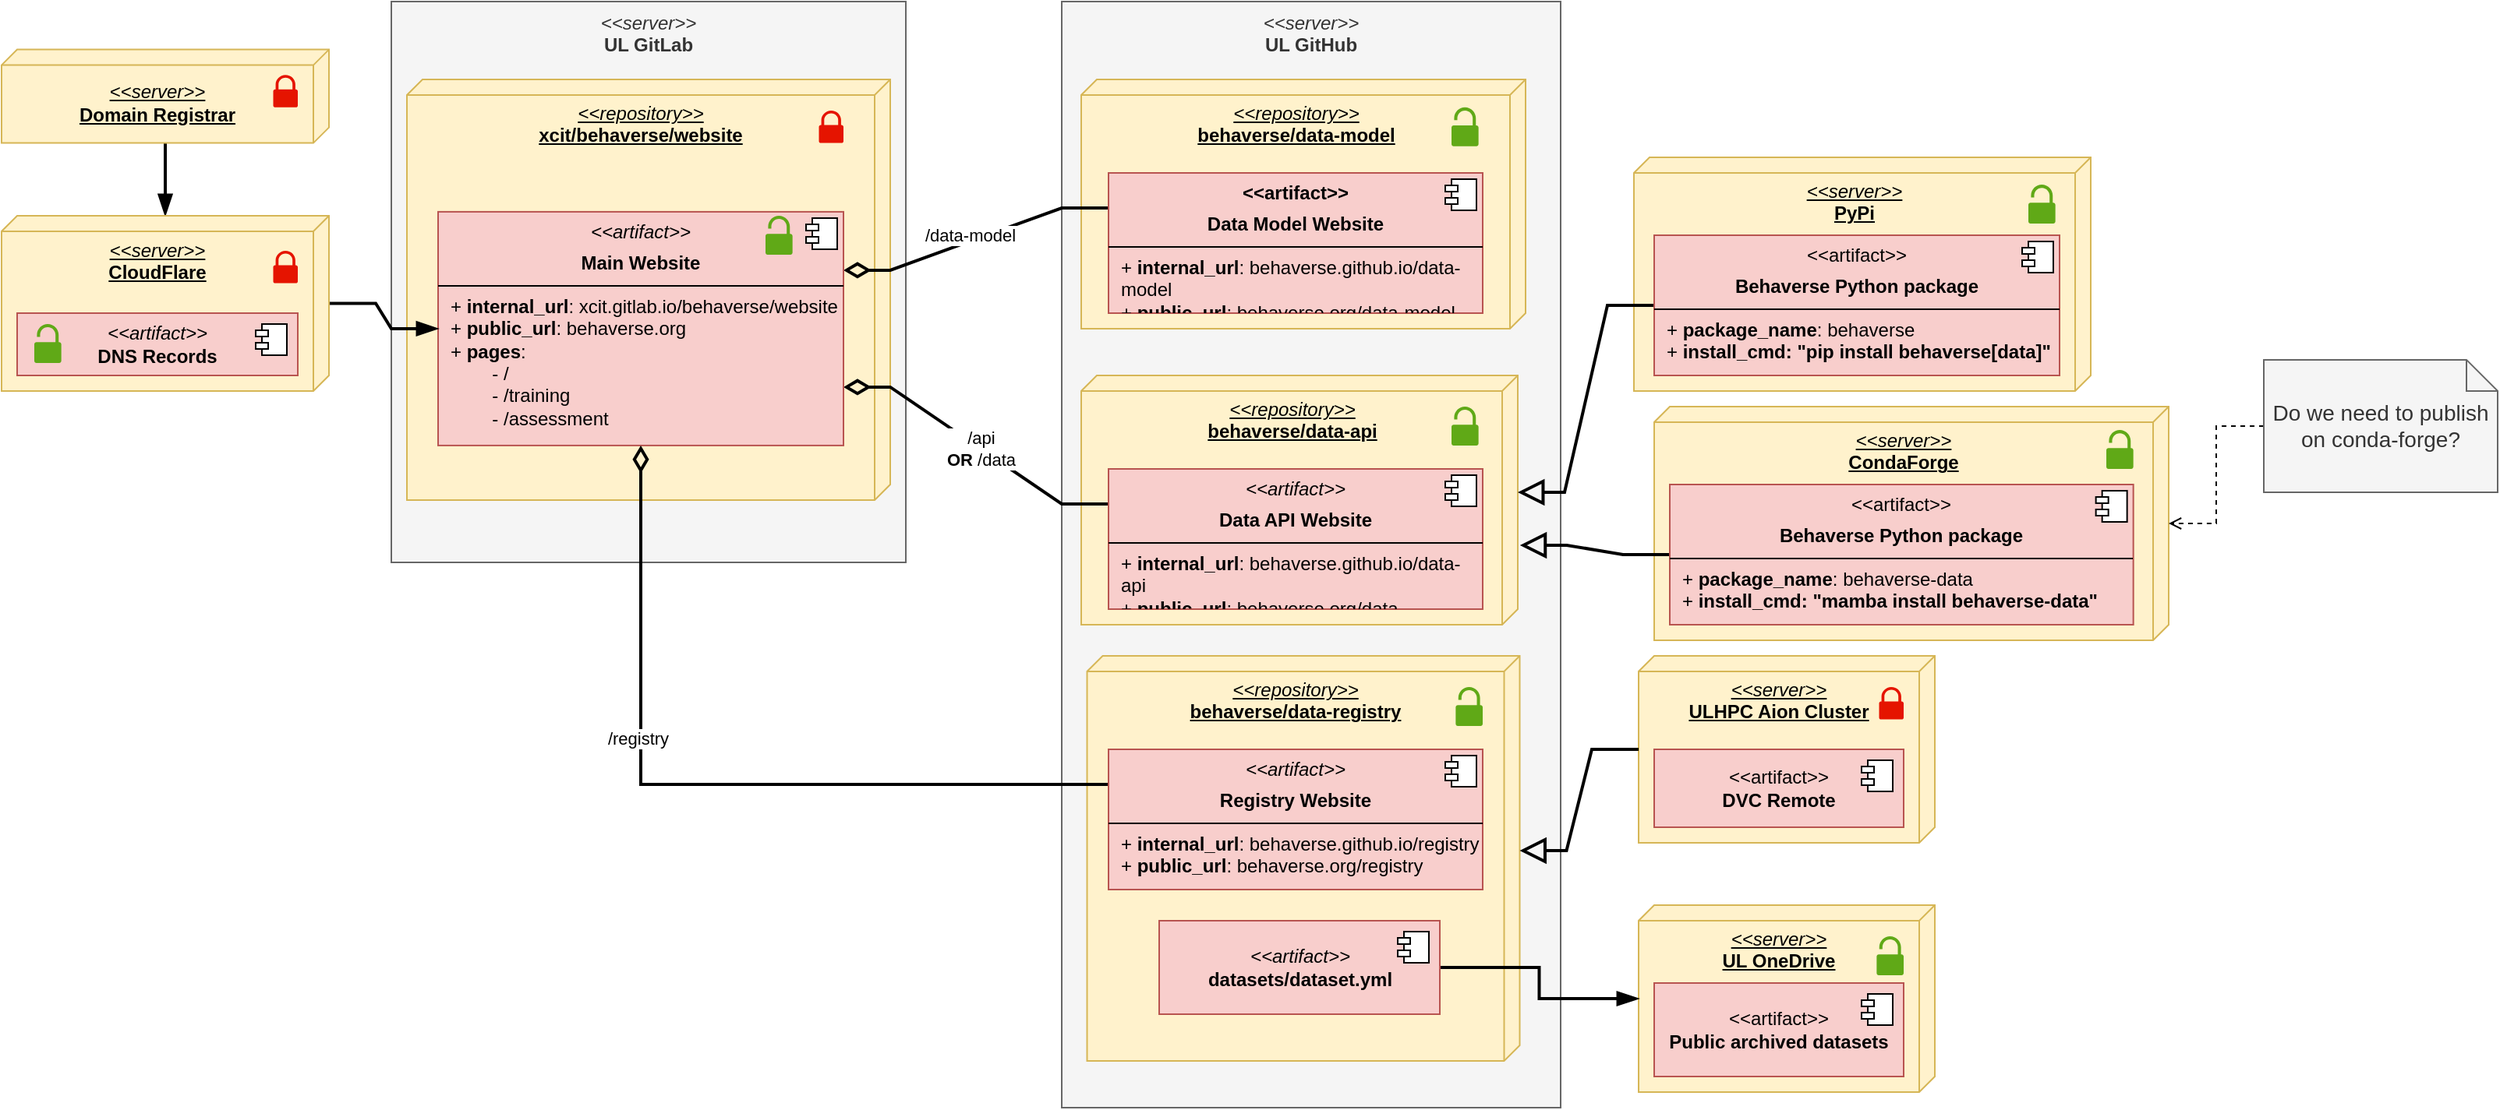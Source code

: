 <mxfile version="24.4.13" type="device">
  <diagram name="Page-1" id="b5b7bab2-c9e2-2cf4-8b2a-24fd1a2a6d21">
    <mxGraphModel dx="2510" dy="913" grid="1" gridSize="10" guides="1" tooltips="1" connect="1" arrows="1" fold="1" page="1" pageScale="1" pageWidth="827" pageHeight="1169" background="none" math="0" shadow="0">
      <root>
        <mxCell id="0" />
        <mxCell id="1" parent="0" />
        <mxCell id="YqiS23aqAcduzxBvquNL-56" value="&lt;i&gt;&amp;lt;&amp;lt;server&amp;gt;&amp;gt;&lt;/i&gt;&lt;div&gt;&lt;b&gt;PyPi&lt;/b&gt;&lt;/div&gt;" style="verticalAlign=top;align=center;spacingTop=8;spacingLeft=2;spacingRight=12;shape=cube;size=10;direction=south;fontStyle=4;html=1;whiteSpace=wrap;fillColor=#fff2cc;strokeColor=#d6b656;" parent="1" vertex="1">
          <mxGeometry x="837" y="270" width="293" height="150" as="geometry" />
        </mxCell>
        <mxCell id="YqiS23aqAcduzxBvquNL-55" value="&lt;i&gt;&amp;lt;&amp;lt;server&amp;gt;&amp;gt;&lt;/i&gt;&lt;div&gt;&lt;b&gt;CondaForge&lt;/b&gt;&lt;/div&gt;" style="verticalAlign=top;align=center;spacingTop=8;spacingLeft=2;spacingRight=12;shape=cube;size=10;direction=south;fontStyle=4;html=1;whiteSpace=wrap;fillColor=#fff2cc;strokeColor=#d6b656;" parent="1" vertex="1">
          <mxGeometry x="850" y="430" width="330" height="150" as="geometry" />
        </mxCell>
        <mxCell id="YqiS23aqAcduzxBvquNL-2" value="&lt;div&gt;&lt;i&gt;&amp;lt;&amp;lt;server&amp;gt;&amp;gt;&lt;/i&gt;&lt;/div&gt;&lt;b&gt;UL GitHub&lt;/b&gt;" style="rounded=0;whiteSpace=wrap;html=1;verticalAlign=top;fillColor=#f5f5f5;fontColor=#333333;strokeColor=#666666;" parent="1" vertex="1">
          <mxGeometry x="470" y="170" width="320" height="710" as="geometry" />
        </mxCell>
        <mxCell id="YqiS23aqAcduzxBvquNL-11" value="&lt;i&gt;&amp;lt;&amp;lt;repository&amp;gt;&amp;gt;&lt;/i&gt;&lt;div&gt;&lt;b&gt;behaverse/data-model&lt;/b&gt;&lt;/div&gt;" style="verticalAlign=top;align=center;spacingTop=8;spacingLeft=2;spacingRight=12;shape=cube;size=10;direction=south;fontStyle=4;html=1;whiteSpace=wrap;fillColor=#fff2cc;strokeColor=#d6b656;" parent="1" vertex="1">
          <mxGeometry x="482.5" y="220" width="285" height="160" as="geometry" />
        </mxCell>
        <mxCell id="YqiS23aqAcduzxBvquNL-1" value="&lt;div&gt;&lt;i&gt;&amp;lt;&amp;lt;server&amp;gt;&amp;gt;&lt;/i&gt;&lt;/div&gt;&lt;b&gt;UL GitLab&lt;/b&gt;" style="rounded=0;whiteSpace=wrap;html=1;verticalAlign=top;fillColor=#f5f5f5;fontColor=#333333;strokeColor=#666666;" parent="1" vertex="1">
          <mxGeometry x="40" y="170" width="330" height="360" as="geometry" />
        </mxCell>
        <mxCell id="YqiS23aqAcduzxBvquNL-3" value="&lt;i&gt;&amp;lt;&amp;lt;repository&amp;gt;&amp;gt;&lt;/i&gt;&lt;div&gt;&lt;b&gt;xcit/behaverse/website&lt;/b&gt;&lt;/div&gt;" style="verticalAlign=top;align=center;spacingTop=8;spacingLeft=2;spacingRight=12;shape=cube;size=10;direction=south;fontStyle=4;html=1;whiteSpace=wrap;fillColor=#fff2cc;strokeColor=#d6b656;" parent="1" vertex="1">
          <mxGeometry x="50" y="220" width="310" height="270" as="geometry" />
        </mxCell>
        <mxCell id="YqiS23aqAcduzxBvquNL-4" value="&lt;i&gt;&amp;lt;&amp;lt;repository&amp;gt;&amp;gt;&lt;/i&gt;&lt;div&gt;&lt;b&gt;behaverse/data-api&lt;/b&gt;&lt;/div&gt;" style="verticalAlign=top;align=center;spacingTop=8;spacingLeft=2;spacingRight=12;shape=cube;size=10;direction=south;fontStyle=4;html=1;whiteSpace=wrap;fillColor=#fff2cc;strokeColor=#d6b656;" parent="1" vertex="1">
          <mxGeometry x="482.5" y="410" width="280" height="160" as="geometry" />
        </mxCell>
        <mxCell id="YqiS23aqAcduzxBvquNL-13" style="edgeStyle=entityRelationEdgeStyle;rounded=0;orthogonalLoop=1;jettySize=auto;html=1;endArrow=none;endFill=0;startArrow=diamondThin;startFill=0;exitX=1;exitY=0.25;exitDx=0;exitDy=0;startSize=12;entryX=0;entryY=0.25;entryDx=0;entryDy=0;strokeWidth=2;" parent="1" source="YqiS23aqAcduzxBvquNL-5" target="YqiS23aqAcduzxBvquNL-9" edge="1">
          <mxGeometry relative="1" as="geometry" />
        </mxCell>
        <mxCell id="YqiS23aqAcduzxBvquNL-65" value="/data-model" style="edgeLabel;html=1;align=center;verticalAlign=middle;resizable=0;points=[];" parent="YqiS23aqAcduzxBvquNL-13" vertex="1" connectable="0">
          <mxGeometry x="-0.038" y="4" relative="1" as="geometry">
            <mxPoint as="offset" />
          </mxGeometry>
        </mxCell>
        <mxCell id="YqiS23aqAcduzxBvquNL-14" style="edgeStyle=entityRelationEdgeStyle;rounded=0;orthogonalLoop=1;jettySize=auto;html=1;endArrow=none;endFill=0;startArrow=diamondThin;startFill=0;startSize=12;exitX=1;exitY=0.75;exitDx=0;exitDy=0;strokeWidth=2;entryX=0;entryY=0.25;entryDx=0;entryDy=0;" parent="1" source="YqiS23aqAcduzxBvquNL-5" target="YqiS23aqAcduzxBvquNL-7" edge="1">
          <mxGeometry relative="1" as="geometry">
            <Array as="points">
              <mxPoint x="390" y="450" />
              <mxPoint x="310" y="440" />
            </Array>
          </mxGeometry>
        </mxCell>
        <mxCell id="YqiS23aqAcduzxBvquNL-64" value="/api&lt;br&gt;&lt;b&gt;OR&lt;/b&gt; /data" style="edgeLabel;html=1;align=center;verticalAlign=middle;resizable=0;points=[];" parent="YqiS23aqAcduzxBvquNL-14" vertex="1" connectable="0">
          <mxGeometry x="0.032" relative="1" as="geometry">
            <mxPoint as="offset" />
          </mxGeometry>
        </mxCell>
        <mxCell id="YqiS23aqAcduzxBvquNL-5" value="&lt;p style=&quot;margin:0px;margin-top:6px;text-align:center;&quot;&gt;&lt;i style=&quot;&quot;&gt;&amp;lt;&amp;lt;artifact&amp;gt;&amp;gt;&lt;/i&gt;&lt;/p&gt;&lt;p style=&quot;margin:0px;margin-top:6px;text-align:center;&quot;&gt;&lt;b&gt;Main Website&lt;/b&gt;&lt;/p&gt;&lt;hr size=&quot;1&quot; style=&quot;border-style:solid;&quot;&gt;&lt;p style=&quot;margin:0px;margin-left:8px;&quot;&gt;+ &lt;b&gt;internal_url&lt;/b&gt;: xcit.gitlab.io/behaverse/website&lt;br&gt;&lt;/p&gt;&lt;p style=&quot;margin:0px;margin-left:8px;&quot;&gt;+ &lt;b&gt;public_url&lt;/b&gt;: behaverse.org&lt;/p&gt;&lt;p style=&quot;margin:0px;margin-left:8px;&quot;&gt;+ &lt;b&gt;pages&lt;/b&gt;:&lt;/p&gt;&lt;p style=&quot;margin:0px;margin-left:8px;&quot;&gt;&lt;span style=&quot;white-space: pre;&quot;&gt;&#x9;&lt;/span&gt;- /&lt;br&gt;&lt;/p&gt;&lt;p style=&quot;margin:0px;margin-left:8px;&quot;&gt;&lt;span style=&quot;white-space: pre;&quot;&gt;&#x9;&lt;/span&gt;- /training&lt;br&gt;&lt;/p&gt;&lt;p style=&quot;margin:0px;margin-left:8px;&quot;&gt;&lt;span style=&quot;white-space: pre;&quot;&gt;&#x9;&lt;/span&gt;- /assessment&lt;br&gt;&lt;/p&gt;" style="align=left;overflow=fill;html=1;dropTarget=0;whiteSpace=wrap;fillColor=#f8cecc;strokeColor=#b85450;" parent="1" vertex="1">
          <mxGeometry x="70" y="304.95" width="260" height="150" as="geometry" />
        </mxCell>
        <mxCell id="YqiS23aqAcduzxBvquNL-6" value="" style="shape=component;jettyWidth=8;jettyHeight=4;" parent="YqiS23aqAcduzxBvquNL-5" vertex="1">
          <mxGeometry x="1" width="20" height="20" relative="1" as="geometry">
            <mxPoint x="-24" y="4" as="offset" />
          </mxGeometry>
        </mxCell>
        <mxCell id="YqiS23aqAcduzxBvquNL-7" value="&lt;p style=&quot;margin:0px;margin-top:6px;text-align:center;&quot;&gt;&lt;i&gt;&amp;lt;&amp;lt;artifact&amp;gt;&amp;gt;&lt;/i&gt;&lt;/p&gt;&lt;p style=&quot;margin:0px;margin-top:6px;text-align:center;&quot;&gt;&lt;b&gt;Data API Website&lt;/b&gt;&lt;/p&gt;&lt;hr size=&quot;1&quot; style=&quot;border-style:solid;&quot;&gt;&lt;p style=&quot;margin:0px;margin-left:8px;&quot;&gt;+&amp;nbsp;&lt;b&gt;internal_url&lt;/b&gt;: behaverse.github.io/data-api&lt;br&gt;&lt;/p&gt;&lt;p style=&quot;margin:0px;margin-left:8px;&quot;&gt;+ &lt;b&gt;public_url&lt;/b&gt;: behaverse.org/data&lt;/p&gt;" style="align=left;overflow=fill;html=1;dropTarget=0;whiteSpace=wrap;fillColor=#f8cecc;strokeColor=#b85450;" parent="1" vertex="1">
          <mxGeometry x="500" y="470" width="240" height="90" as="geometry" />
        </mxCell>
        <mxCell id="YqiS23aqAcduzxBvquNL-8" value="" style="shape=component;jettyWidth=8;jettyHeight=4;" parent="YqiS23aqAcduzxBvquNL-7" vertex="1">
          <mxGeometry x="1" width="20" height="20" relative="1" as="geometry">
            <mxPoint x="-24" y="4" as="offset" />
          </mxGeometry>
        </mxCell>
        <mxCell id="YqiS23aqAcduzxBvquNL-9" value="&lt;p style=&quot;margin:0px;margin-top:6px;text-align:center;&quot;&gt;&lt;b&gt;&amp;lt;&amp;lt;artifact&amp;gt;&amp;gt;&lt;/b&gt;&lt;/p&gt;&lt;p style=&quot;margin:0px;margin-top:6px;text-align:center;&quot;&gt;&lt;b&gt;Data Model Website&lt;/b&gt;&lt;/p&gt;&lt;hr size=&quot;1&quot; style=&quot;border-style:solid;&quot;&gt;&lt;p style=&quot;margin:0px;margin-left:8px;&quot;&gt;+&amp;nbsp;&lt;b&gt;internal_url&lt;/b&gt;: behaverse.github.io/data-model&lt;br&gt;&lt;/p&gt;&lt;p style=&quot;margin:0px;margin-left:8px;&quot;&gt;+ &lt;b&gt;public_url&lt;/b&gt;: behaverse.org/data-model&lt;/p&gt;" style="align=left;overflow=fill;html=1;dropTarget=0;whiteSpace=wrap;fillColor=#f8cecc;strokeColor=#b85450;" parent="1" vertex="1">
          <mxGeometry x="500" y="280" width="240" height="90" as="geometry" />
        </mxCell>
        <mxCell id="YqiS23aqAcduzxBvquNL-10" value="" style="shape=component;jettyWidth=8;jettyHeight=4;" parent="YqiS23aqAcduzxBvquNL-9" vertex="1">
          <mxGeometry x="1" width="20" height="20" relative="1" as="geometry">
            <mxPoint x="-24" y="4" as="offset" />
          </mxGeometry>
        </mxCell>
        <mxCell id="YqiS23aqAcduzxBvquNL-12" value="&lt;i&gt;&amp;lt;&amp;lt;repository&amp;gt;&amp;gt;&lt;/i&gt;&lt;div&gt;&lt;b&gt;behaverse/data-registry&lt;/b&gt;&lt;/div&gt;" style="verticalAlign=top;align=center;spacingTop=8;spacingLeft=2;spacingRight=12;shape=cube;size=10;direction=south;fontStyle=4;html=1;whiteSpace=wrap;fillColor=#fff2cc;strokeColor=#d6b656;" parent="1" vertex="1">
          <mxGeometry x="486.25" y="590" width="277.5" height="260" as="geometry" />
        </mxCell>
        <mxCell id="YqiS23aqAcduzxBvquNL-18" style="edgeStyle=orthogonalEdgeStyle;rounded=0;orthogonalLoop=1;jettySize=auto;html=1;endArrow=diamondThin;endFill=0;endSize=12;strokeWidth=2;exitX=0;exitY=0.25;exitDx=0;exitDy=0;" parent="1" source="YqiS23aqAcduzxBvquNL-16" target="YqiS23aqAcduzxBvquNL-5" edge="1">
          <mxGeometry relative="1" as="geometry" />
        </mxCell>
        <mxCell id="YqiS23aqAcduzxBvquNL-63" value="/registry" style="edgeLabel;html=1;align=center;verticalAlign=middle;resizable=0;points=[];" parent="YqiS23aqAcduzxBvquNL-18" vertex="1" connectable="0">
          <mxGeometry x="0.276" y="2" relative="1" as="geometry">
            <mxPoint as="offset" />
          </mxGeometry>
        </mxCell>
        <mxCell id="YqiS23aqAcduzxBvquNL-16" value="&lt;p style=&quot;margin:0px;margin-top:6px;text-align:center;&quot;&gt;&lt;i&gt;&amp;lt;&amp;lt;artifact&amp;gt;&amp;gt;&lt;/i&gt;&lt;/p&gt;&lt;p style=&quot;margin:0px;margin-top:6px;text-align:center;&quot;&gt;&lt;b&gt;Registry Website&lt;/b&gt;&lt;/p&gt;&lt;hr size=&quot;1&quot; style=&quot;border-style:solid;&quot;&gt;&lt;p style=&quot;margin:0px;margin-left:8px;&quot;&gt;+&amp;nbsp;&lt;b&gt;internal_url&lt;/b&gt;: behaverse.github.io/registry&lt;br&gt;&lt;/p&gt;&lt;p style=&quot;margin:0px;margin-left:8px;&quot;&gt;+ &lt;b&gt;public_url&lt;/b&gt;: behaverse.org/registry&lt;/p&gt;" style="align=left;overflow=fill;html=1;dropTarget=0;whiteSpace=wrap;fillColor=#f8cecc;strokeColor=#b85450;" parent="1" vertex="1">
          <mxGeometry x="500" y="650" width="240" height="90" as="geometry" />
        </mxCell>
        <mxCell id="YqiS23aqAcduzxBvquNL-17" value="" style="shape=component;jettyWidth=8;jettyHeight=4;" parent="YqiS23aqAcduzxBvquNL-16" vertex="1">
          <mxGeometry x="1" width="20" height="20" relative="1" as="geometry">
            <mxPoint x="-24" y="4" as="offset" />
          </mxGeometry>
        </mxCell>
        <mxCell id="YqiS23aqAcduzxBvquNL-22" style="edgeStyle=entityRelationEdgeStyle;rounded=0;orthogonalLoop=1;jettySize=auto;html=1;entryX=0;entryY=0;entryDx=75;entryDy=0;entryPerimeter=0;strokeWidth=2;endArrow=block;endFill=0;startSize=12;endSize=12;" parent="1" source="YqiS23aqAcduzxBvquNL-67" target="YqiS23aqAcduzxBvquNL-4" edge="1">
          <mxGeometry relative="1" as="geometry" />
        </mxCell>
        <mxCell id="YqiS23aqAcduzxBvquNL-23" style="edgeStyle=entityRelationEdgeStyle;rounded=0;orthogonalLoop=1;jettySize=auto;html=1;entryX=0.681;entryY=-0.005;entryDx=0;entryDy=0;entryPerimeter=0;endArrow=block;endFill=0;endSize=12;strokeWidth=2;" parent="1" source="YqiS23aqAcduzxBvquNL-69" target="YqiS23aqAcduzxBvquNL-4" edge="1">
          <mxGeometry relative="1" as="geometry" />
        </mxCell>
        <mxCell id="YqiS23aqAcduzxBvquNL-24" value="&lt;i&gt;&amp;lt;&amp;lt;server&amp;gt;&amp;gt;&lt;/i&gt;&lt;div&gt;&lt;b&gt;UL OneDrive&lt;/b&gt;&lt;/div&gt;" style="verticalAlign=top;align=center;spacingTop=8;spacingLeft=2;spacingRight=12;shape=cube;size=10;direction=south;fontStyle=4;html=1;whiteSpace=wrap;fillColor=#fff2cc;strokeColor=#d6b656;" parent="1" vertex="1">
          <mxGeometry x="840" y="750" width="190" height="120" as="geometry" />
        </mxCell>
        <mxCell id="YqiS23aqAcduzxBvquNL-25" value="&lt;i&gt;&amp;lt;&amp;lt;server&amp;gt;&amp;gt;&lt;/i&gt;&lt;div&gt;&lt;b&gt;ULHPC Aion Cluster&lt;/b&gt;&lt;/div&gt;" style="verticalAlign=top;align=center;spacingTop=8;spacingLeft=2;spacingRight=12;shape=cube;size=10;direction=south;fontStyle=4;html=1;whiteSpace=wrap;fillColor=#fff2cc;strokeColor=#d6b656;" parent="1" vertex="1">
          <mxGeometry x="840" y="590" width="190" height="120" as="geometry" />
        </mxCell>
        <mxCell id="YqiS23aqAcduzxBvquNL-27" style="edgeStyle=entityRelationEdgeStyle;rounded=0;orthogonalLoop=1;jettySize=auto;html=1;entryX=0;entryY=0;entryDx=125;entryDy=0;entryPerimeter=0;strokeWidth=2;endArrow=block;endFill=0;endSize=12;" parent="1" source="YqiS23aqAcduzxBvquNL-25" target="YqiS23aqAcduzxBvquNL-12" edge="1">
          <mxGeometry relative="1" as="geometry" />
        </mxCell>
        <mxCell id="YqiS23aqAcduzxBvquNL-66" style="edgeStyle=orthogonalEdgeStyle;rounded=0;orthogonalLoop=1;jettySize=auto;html=1;strokeWidth=2;endArrow=blockThin;endFill=1;endSize=9;" parent="1" source="YqiS23aqAcduzxBvquNL-32" target="YqiS23aqAcduzxBvquNL-24" edge="1">
          <mxGeometry relative="1" as="geometry" />
        </mxCell>
        <mxCell id="YqiS23aqAcduzxBvquNL-32" value="&lt;i&gt;&amp;lt;&amp;lt;artifact&amp;gt;&amp;gt;&lt;br&gt;&lt;/i&gt;&lt;b&gt;datasets/dataset.yml&lt;/b&gt;" style="html=1;dropTarget=0;whiteSpace=wrap;fillColor=#f8cecc;strokeColor=#b85450;" parent="1" vertex="1">
          <mxGeometry x="532.5" y="760" width="180" height="60" as="geometry" />
        </mxCell>
        <mxCell id="YqiS23aqAcduzxBvquNL-33" value="" style="shape=module;jettyWidth=8;jettyHeight=4;" parent="YqiS23aqAcduzxBvquNL-32" vertex="1">
          <mxGeometry x="1" width="20" height="20" relative="1" as="geometry">
            <mxPoint x="-27" y="7" as="offset" />
          </mxGeometry>
        </mxCell>
        <mxCell id="YqiS23aqAcduzxBvquNL-38" value="&amp;lt;&amp;lt;artifact&amp;gt;&amp;gt;&lt;br&gt;&lt;b&gt;DVC Remote&lt;/b&gt;" style="html=1;dropTarget=0;whiteSpace=wrap;fillColor=#f8cecc;strokeColor=#b85450;" parent="1" vertex="1">
          <mxGeometry x="850" y="650" width="160" height="50" as="geometry" />
        </mxCell>
        <mxCell id="YqiS23aqAcduzxBvquNL-39" value="" style="shape=module;jettyWidth=8;jettyHeight=4;" parent="YqiS23aqAcduzxBvquNL-38" vertex="1">
          <mxGeometry x="1" width="20" height="20" relative="1" as="geometry">
            <mxPoint x="-27" y="7" as="offset" />
          </mxGeometry>
        </mxCell>
        <mxCell id="YqiS23aqAcduzxBvquNL-40" value="&amp;lt;&amp;lt;artifact&amp;gt;&amp;gt;&lt;br&gt;&lt;b&gt;Public archived datasets&lt;/b&gt;" style="html=1;dropTarget=0;whiteSpace=wrap;fillColor=#f8cecc;strokeColor=#b85450;" parent="1" vertex="1">
          <mxGeometry x="850" y="800" width="160" height="60" as="geometry" />
        </mxCell>
        <mxCell id="YqiS23aqAcduzxBvquNL-41" value="" style="shape=module;jettyWidth=8;jettyHeight=4;" parent="YqiS23aqAcduzxBvquNL-40" vertex="1">
          <mxGeometry x="1" width="20" height="20" relative="1" as="geometry">
            <mxPoint x="-27" y="7" as="offset" />
          </mxGeometry>
        </mxCell>
        <mxCell id="YqiS23aqAcduzxBvquNL-42" value="" style="sketch=0;pointerEvents=1;shadow=0;dashed=0;html=1;fillColor=#e51400;labelPosition=center;verticalLabelPosition=bottom;verticalAlign=top;outlineConnect=0;align=center;shape=mxgraph.office.security.lock_protected;strokeColor=none;aspect=fixed;fontColor=#ffffff;" parent="1" vertex="1">
          <mxGeometry x="314.25" y="240" width="15.748" height="20.81" as="geometry" />
        </mxCell>
        <mxCell id="YqiS23aqAcduzxBvquNL-43" value="" style="sketch=0;pointerEvents=1;shadow=0;dashed=0;html=1;fillColor=#e51400;labelPosition=center;verticalLabelPosition=bottom;verticalAlign=top;outlineConnect=0;align=center;shape=mxgraph.office.security.lock_protected;strokeColor=none;aspect=fixed;fontColor=#ffffff;" parent="1" vertex="1">
          <mxGeometry x="994.25" y="610" width="15.748" height="20.81" as="geometry" />
        </mxCell>
        <mxCell id="YqiS23aqAcduzxBvquNL-48" value="" style="sketch=0;pointerEvents=1;shadow=0;dashed=0;html=1;strokeColor=none;fillColor=#60a917;labelPosition=center;verticalLabelPosition=bottom;verticalAlign=top;outlineConnect=0;align=center;shape=mxgraph.office.security.lock_unprotected;aspect=fixed;fontColor=#ffffff;" parent="1" vertex="1">
          <mxGeometry x="720" y="430" width="17.323" height="24.95" as="geometry" />
        </mxCell>
        <mxCell id="YqiS23aqAcduzxBvquNL-50" value="" style="sketch=0;pointerEvents=1;shadow=0;dashed=0;html=1;strokeColor=none;fillColor=#60a917;labelPosition=center;verticalLabelPosition=bottom;verticalAlign=top;outlineConnect=0;align=center;shape=mxgraph.office.security.lock_unprotected;aspect=fixed;fontColor=#ffffff;" parent="1" vertex="1">
          <mxGeometry x="720" y="237.93" width="17.323" height="24.95" as="geometry" />
        </mxCell>
        <mxCell id="YqiS23aqAcduzxBvquNL-51" value="" style="sketch=0;pointerEvents=1;shadow=0;dashed=0;html=1;strokeColor=none;fillColor=#60a917;labelPosition=center;verticalLabelPosition=bottom;verticalAlign=top;outlineConnect=0;align=center;shape=mxgraph.office.security.lock_unprotected;aspect=fixed;fontColor=#ffffff;" parent="1" vertex="1">
          <mxGeometry x="722.68" y="610" width="17.323" height="24.95" as="geometry" />
        </mxCell>
        <mxCell id="YqiS23aqAcduzxBvquNL-52" value="" style="sketch=0;pointerEvents=1;shadow=0;dashed=0;html=1;strokeColor=none;fillColor=#60a917;labelPosition=center;verticalLabelPosition=bottom;verticalAlign=top;outlineConnect=0;align=center;shape=mxgraph.office.security.lock_unprotected;aspect=fixed;fontColor=#ffffff;" parent="1" vertex="1">
          <mxGeometry x="1090" y="287.53" width="17.323" height="24.95" as="geometry" />
        </mxCell>
        <mxCell id="YqiS23aqAcduzxBvquNL-53" value="" style="sketch=0;pointerEvents=1;shadow=0;dashed=0;html=1;strokeColor=none;fillColor=#60a917;labelPosition=center;verticalLabelPosition=bottom;verticalAlign=top;outlineConnect=0;align=center;shape=mxgraph.office.security.lock_unprotected;aspect=fixed;fontColor=#ffffff;" parent="1" vertex="1">
          <mxGeometry x="1140.0" y="445.05" width="17.323" height="24.95" as="geometry" />
        </mxCell>
        <mxCell id="YqiS23aqAcduzxBvquNL-54" value="" style="sketch=0;pointerEvents=1;shadow=0;dashed=0;html=1;strokeColor=none;fillColor=#60a917;labelPosition=center;verticalLabelPosition=bottom;verticalAlign=top;outlineConnect=0;align=center;shape=mxgraph.office.security.lock_unprotected;aspect=fixed;fontColor=#ffffff;" parent="1" vertex="1">
          <mxGeometry x="992.68" y="770" width="17.323" height="24.95" as="geometry" />
        </mxCell>
        <mxCell id="YqiS23aqAcduzxBvquNL-59" style="edgeStyle=orthogonalEdgeStyle;rounded=0;orthogonalLoop=1;jettySize=auto;html=1;endArrow=blockThin;endFill=1;strokeWidth=2;endSize=9;" parent="1" source="YqiS23aqAcduzxBvquNL-57" target="YqiS23aqAcduzxBvquNL-58" edge="1">
          <mxGeometry relative="1" as="geometry" />
        </mxCell>
        <mxCell id="YqiS23aqAcduzxBvquNL-57" value="&lt;i&gt;&amp;lt;&amp;lt;server&amp;gt;&amp;gt;&lt;/i&gt;&lt;div&gt;&lt;b&gt;Domain R&lt;/b&gt;&lt;span style=&quot;background-color: initial;&quot;&gt;&lt;b&gt;egistrar&lt;/b&gt;&lt;/span&gt;&lt;/div&gt;" style="verticalAlign=middle;align=center;spacingTop=8;spacingLeft=2;spacingRight=12;shape=cube;size=10;direction=south;fontStyle=4;html=1;whiteSpace=wrap;fillColor=#fff2cc;strokeColor=#d6b656;" parent="1" vertex="1">
          <mxGeometry x="-210" y="200.81" width="210" height="60" as="geometry" />
        </mxCell>
        <mxCell id="YqiS23aqAcduzxBvquNL-60" style="edgeStyle=entityRelationEdgeStyle;rounded=0;orthogonalLoop=1;jettySize=auto;html=1;strokeWidth=2;endArrow=blockThin;endFill=1;endSize=9;" parent="1" source="YqiS23aqAcduzxBvquNL-58" target="YqiS23aqAcduzxBvquNL-5" edge="1">
          <mxGeometry relative="1" as="geometry" />
        </mxCell>
        <mxCell id="YqiS23aqAcduzxBvquNL-58" value="&lt;i&gt;&amp;lt;&amp;lt;server&amp;gt;&amp;gt;&lt;/i&gt;&lt;div&gt;&lt;b&gt;CloudFlare&lt;/b&gt;&lt;/div&gt;" style="verticalAlign=top;align=center;spacingTop=8;spacingLeft=2;spacingRight=12;shape=cube;size=10;direction=south;fontStyle=4;html=1;whiteSpace=wrap;fillColor=#fff2cc;strokeColor=#d6b656;" parent="1" vertex="1">
          <mxGeometry x="-210" y="307.5" width="210" height="112.5" as="geometry" />
        </mxCell>
        <mxCell id="YqiS23aqAcduzxBvquNL-61" value="" style="sketch=0;pointerEvents=1;shadow=0;dashed=0;html=1;fillColor=#e51400;labelPosition=center;verticalLabelPosition=bottom;verticalAlign=top;outlineConnect=0;align=center;shape=mxgraph.office.security.lock_protected;strokeColor=none;aspect=fixed;fontColor=#ffffff;" parent="1" vertex="1">
          <mxGeometry x="-35.75" y="217.12" width="15.748" height="20.81" as="geometry" />
        </mxCell>
        <mxCell id="YqiS23aqAcduzxBvquNL-62" value="" style="sketch=0;pointerEvents=1;shadow=0;dashed=0;html=1;fillColor=#e51400;labelPosition=center;verticalLabelPosition=bottom;verticalAlign=top;outlineConnect=0;align=center;shape=mxgraph.office.security.lock_protected;strokeColor=none;aspect=fixed;fontColor=#ffffff;" parent="1" vertex="1">
          <mxGeometry x="-35.75" y="330" width="15.748" height="20.81" as="geometry" />
        </mxCell>
        <mxCell id="YqiS23aqAcduzxBvquNL-67" value="&lt;p style=&quot;margin:0px;margin-top:6px;text-align:center;&quot;&gt;&amp;lt;&amp;lt;artifact&amp;gt;&amp;gt;&lt;/p&gt;&lt;p style=&quot;margin:0px;margin-top:6px;text-align:center;&quot;&gt;&lt;b&gt;Behaverse Python package&lt;/b&gt;&lt;/p&gt;&lt;hr size=&quot;1&quot; style=&quot;border-style:solid;&quot;&gt;&lt;p style=&quot;margin:0px;margin-left:8px;&quot;&gt;+ &lt;b&gt;package_name&lt;/b&gt;: behaverse&lt;br&gt;&lt;/p&gt;&lt;p style=&quot;margin:0px;margin-left:8px;&quot;&gt;+ &lt;b&gt;install_cmd: &quot;pip install behaverse[data]&quot;&lt;/b&gt;&lt;/p&gt;" style="align=left;overflow=fill;html=1;dropTarget=0;whiteSpace=wrap;fillColor=#f8cecc;strokeColor=#b85450;" parent="1" vertex="1">
          <mxGeometry x="850" y="320" width="260" height="90" as="geometry" />
        </mxCell>
        <mxCell id="YqiS23aqAcduzxBvquNL-68" value="" style="shape=component;jettyWidth=8;jettyHeight=4;" parent="YqiS23aqAcduzxBvquNL-67" vertex="1">
          <mxGeometry x="1" width="20" height="20" relative="1" as="geometry">
            <mxPoint x="-24" y="4" as="offset" />
          </mxGeometry>
        </mxCell>
        <mxCell id="YqiS23aqAcduzxBvquNL-69" value="&lt;p style=&quot;margin:0px;margin-top:6px;text-align:center;&quot;&gt;&amp;lt;&amp;lt;artifact&amp;gt;&amp;gt;&lt;/p&gt;&lt;p style=&quot;margin:0px;margin-top:6px;text-align:center;&quot;&gt;&lt;b&gt;Behaverse Python package&lt;/b&gt;&lt;/p&gt;&lt;hr size=&quot;1&quot; style=&quot;border-style:solid;&quot;&gt;&lt;p style=&quot;margin:0px;margin-left:8px;&quot;&gt;+ &lt;b&gt;package_name&lt;/b&gt;: behaverse-data&lt;br&gt;&lt;/p&gt;&lt;p style=&quot;margin:0px;margin-left:8px;&quot;&gt;+ &lt;b&gt;install_cmd: &quot;mamba install behaverse-data&quot;&lt;/b&gt;&lt;/p&gt;" style="align=left;overflow=fill;html=1;dropTarget=0;whiteSpace=wrap;fillColor=#f8cecc;strokeColor=#b85450;" parent="1" vertex="1">
          <mxGeometry x="860" y="480" width="297.32" height="90" as="geometry" />
        </mxCell>
        <mxCell id="YqiS23aqAcduzxBvquNL-70" value="" style="shape=component;jettyWidth=8;jettyHeight=4;" parent="YqiS23aqAcduzxBvquNL-69" vertex="1">
          <mxGeometry x="1" width="20" height="20" relative="1" as="geometry">
            <mxPoint x="-24" y="4" as="offset" />
          </mxGeometry>
        </mxCell>
        <mxCell id="Qzh7GuK2_fVoTPH18z-6-1" value="" style="sketch=0;pointerEvents=1;shadow=0;dashed=0;html=1;strokeColor=none;fillColor=#60a917;labelPosition=center;verticalLabelPosition=bottom;verticalAlign=top;outlineConnect=0;align=center;shape=mxgraph.office.security.lock_unprotected;aspect=fixed;fontColor=#ffffff;" vertex="1" parent="1">
          <mxGeometry x="280" y="307.5" width="17.323" height="24.95" as="geometry" />
        </mxCell>
        <mxCell id="Qzh7GuK2_fVoTPH18z-6-6" style="edgeStyle=orthogonalEdgeStyle;rounded=0;orthogonalLoop=1;jettySize=auto;html=1;dashed=1;endArrow=open;endFill=0;" edge="1" parent="1" source="Qzh7GuK2_fVoTPH18z-6-5" target="YqiS23aqAcduzxBvquNL-55">
          <mxGeometry relative="1" as="geometry" />
        </mxCell>
        <mxCell id="Qzh7GuK2_fVoTPH18z-6-5" value="Do we need to publish on conda-forge?" style="shape=note;strokeWidth=1;fontSize=14;size=20;whiteSpace=wrap;html=1;fillColor=#f5f5f5;fontColor=#333333;strokeColor=#666666;" vertex="1" parent="1">
          <mxGeometry x="1241" y="399.95" width="150" height="85.05" as="geometry" />
        </mxCell>
        <mxCell id="Qzh7GuK2_fVoTPH18z-6-8" value="&lt;i&gt;&amp;lt;&amp;lt;artifact&amp;gt;&amp;gt;&lt;br&gt;&lt;/i&gt;&lt;b&gt;DNS Records&lt;/b&gt;" style="html=1;dropTarget=0;whiteSpace=wrap;fillColor=#f8cecc;strokeColor=#b85450;" vertex="1" parent="1">
          <mxGeometry x="-200" y="370" width="180" height="40" as="geometry" />
        </mxCell>
        <mxCell id="Qzh7GuK2_fVoTPH18z-6-9" value="" style="shape=module;jettyWidth=8;jettyHeight=4;" vertex="1" parent="Qzh7GuK2_fVoTPH18z-6-8">
          <mxGeometry x="1" width="20" height="20" relative="1" as="geometry">
            <mxPoint x="-27" y="7" as="offset" />
          </mxGeometry>
        </mxCell>
        <mxCell id="Qzh7GuK2_fVoTPH18z-6-10" value="" style="sketch=0;pointerEvents=1;shadow=0;dashed=0;html=1;strokeColor=none;fillColor=#60a917;labelPosition=center;verticalLabelPosition=bottom;verticalAlign=top;outlineConnect=0;align=center;shape=mxgraph.office.security.lock_unprotected;aspect=fixed;fontColor=#ffffff;" vertex="1" parent="1">
          <mxGeometry x="-189" y="377" width="17.323" height="24.95" as="geometry" />
        </mxCell>
      </root>
    </mxGraphModel>
  </diagram>
</mxfile>

